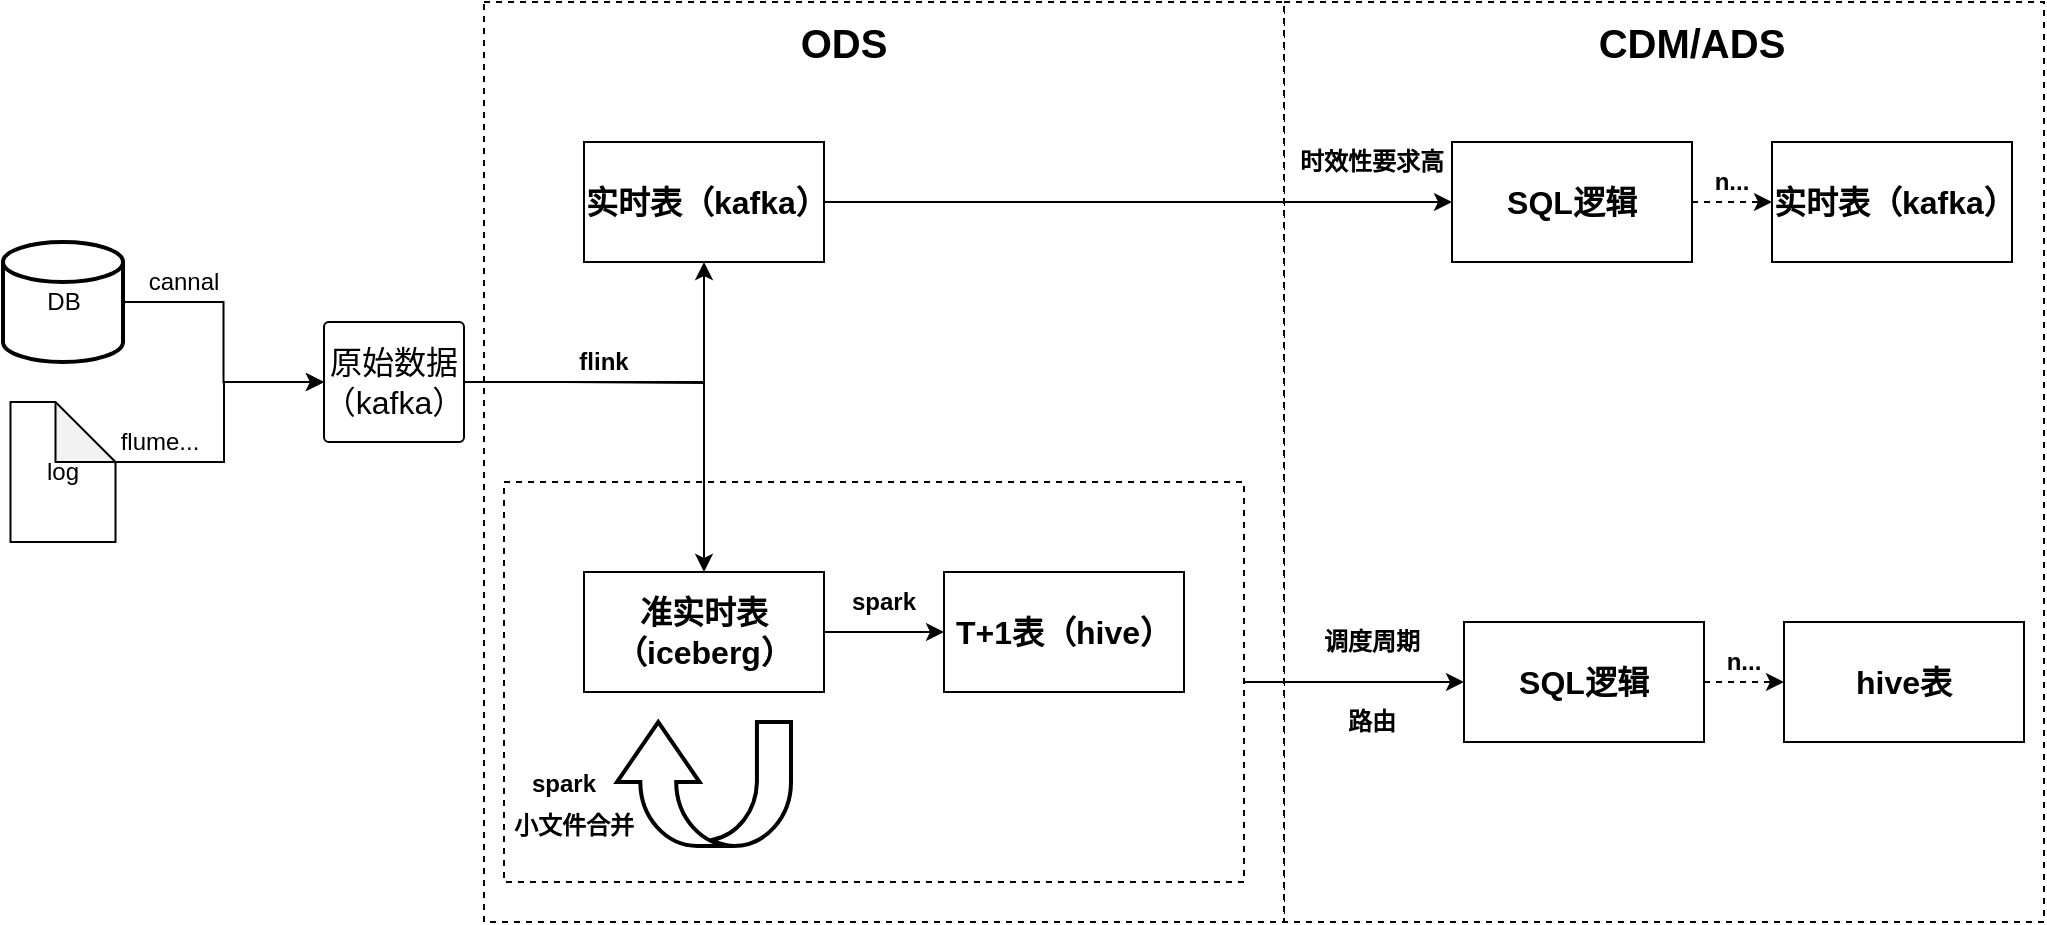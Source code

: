 <mxfile version="20.8.23" type="github">
  <diagram name="第 1 页" id="T3tAwt_vPYVnly3fnjv3">
    <mxGraphModel dx="1949" dy="536" grid="1" gridSize="10" guides="1" tooltips="1" connect="1" arrows="1" fold="1" page="1" pageScale="1" pageWidth="827" pageHeight="1169" math="0" shadow="0">
      <root>
        <mxCell id="0" />
        <mxCell id="1" parent="0" />
        <mxCell id="f1Rn8pXJ9OwuXsxrikAa-1" value="" style="rounded=0;whiteSpace=wrap;html=1;dashed=1;" diagramCategory="general" diagramName="Rectangle" vertex="1" parent="1">
          <mxGeometry x="210" y="240" width="380" height="460" as="geometry" />
        </mxCell>
        <mxCell id="f1Rn8pXJ9OwuXsxrikAa-2" value="" style="rounded=0;whiteSpace=wrap;html=1;dashed=1;" diagramCategory="general" diagramName="Rectangle" vertex="1" parent="1">
          <mxGeometry x="-190" y="240" width="400" height="460" as="geometry" />
        </mxCell>
        <mxCell id="f1Rn8pXJ9OwuXsxrikAa-3" style="edgeStyle=orthogonalEdgeStyle;rounded=0;orthogonalLoop=1;jettySize=auto;html=1;exitX=1;exitY=0.5;exitDx=0;exitDy=0;entryX=0;entryY=0.5;entryDx=0;entryDy=0;" edge="1" parent="1" source="f1Rn8pXJ9OwuXsxrikAa-4" target="f1Rn8pXJ9OwuXsxrikAa-24">
          <mxGeometry relative="1" as="geometry" />
        </mxCell>
        <mxCell id="f1Rn8pXJ9OwuXsxrikAa-4" value="" style="rounded=0;whiteSpace=wrap;html=1;dashed=1;" diagramCategory="general" diagramName="Rectangle" vertex="1" parent="1">
          <mxGeometry x="-180" y="480" width="370" height="200" as="geometry" />
        </mxCell>
        <mxCell id="f1Rn8pXJ9OwuXsxrikAa-5" style="edgeStyle=orthogonalEdgeStyle;rounded=0;orthogonalLoop=1;jettySize=auto;html=1;exitX=1;exitY=0.5;exitDx=0;exitDy=0;entryX=0;entryY=0.5;entryDx=0;entryDy=0;fontSize=20;" edge="1" parent="1" source="f1Rn8pXJ9OwuXsxrikAa-6" target="f1Rn8pXJ9OwuXsxrikAa-29">
          <mxGeometry relative="1" as="geometry" />
        </mxCell>
        <mxCell id="f1Rn8pXJ9OwuXsxrikAa-6" value="&lt;span style=&quot;font-size: 16px;&quot;&gt;实时表（kafka）&lt;/span&gt;" style="rounded=0;whiteSpace=wrap;html=1;fontStyle=1;" diagramCategory="general" diagramName="Rectangle" vertex="1" parent="1">
          <mxGeometry x="-140" y="310" width="120" height="60" as="geometry" />
        </mxCell>
        <mxCell id="f1Rn8pXJ9OwuXsxrikAa-7" style="edgeStyle=orthogonalEdgeStyle;rounded=0;orthogonalLoop=1;jettySize=auto;html=1;exitX=1;exitY=0.5;exitDx=0;exitDy=0;" edge="1" parent="1" target="f1Rn8pXJ9OwuXsxrikAa-6">
          <mxGeometry relative="1" as="geometry">
            <mxPoint x="-150" y="430" as="sourcePoint" />
          </mxGeometry>
        </mxCell>
        <mxCell id="f1Rn8pXJ9OwuXsxrikAa-8" style="edgeStyle=orthogonalEdgeStyle;rounded=0;orthogonalLoop=1;jettySize=auto;html=1;" edge="1" parent="1" source="f1Rn8pXJ9OwuXsxrikAa-15" target="f1Rn8pXJ9OwuXsxrikAa-10">
          <mxGeometry relative="1" as="geometry">
            <mxPoint x="-150" y="430" as="sourcePoint" />
          </mxGeometry>
        </mxCell>
        <mxCell id="f1Rn8pXJ9OwuXsxrikAa-9" style="edgeStyle=orthogonalEdgeStyle;rounded=0;orthogonalLoop=1;jettySize=auto;html=1;exitX=1;exitY=0.5;exitDx=0;exitDy=0;entryX=0;entryY=0.5;entryDx=0;entryDy=0;" edge="1" parent="1" source="f1Rn8pXJ9OwuXsxrikAa-10" target="f1Rn8pXJ9OwuXsxrikAa-21">
          <mxGeometry relative="1" as="geometry" />
        </mxCell>
        <mxCell id="f1Rn8pXJ9OwuXsxrikAa-10" value="&lt;span style=&quot;font-size: 16px;&quot;&gt;准实时表（iceberg）&lt;/span&gt;" style="rounded=0;whiteSpace=wrap;html=1;fontStyle=1;" diagramCategory="general" diagramName="Rectangle" vertex="1" parent="1">
          <mxGeometry x="-140" y="525" width="120" height="60" as="geometry" />
        </mxCell>
        <mxCell id="f1Rn8pXJ9OwuXsxrikAa-11" style="edgeStyle=orthogonalEdgeStyle;rounded=0;orthogonalLoop=1;jettySize=auto;html=1;" edge="1" parent="1" source="f1Rn8pXJ9OwuXsxrikAa-12" target="f1Rn8pXJ9OwuXsxrikAa-15">
          <mxGeometry relative="1" as="geometry" />
        </mxCell>
        <mxCell id="f1Rn8pXJ9OwuXsxrikAa-12" value="DB" style="shape=mxgraph.flowchart.database;whiteSpace=wrap;html=1;fillColor=#ffffff;strokeColor=#000000;strokeWidth=2;" diagramCategory="Flowchart" diagramName="Database" vertex="1" parent="1">
          <mxGeometry x="-430.5" y="360" width="60" height="60" as="geometry" />
        </mxCell>
        <mxCell id="f1Rn8pXJ9OwuXsxrikAa-13" style="edgeStyle=orthogonalEdgeStyle;rounded=0;orthogonalLoop=1;jettySize=auto;html=1;exitX=0;exitY=0;exitDx=52.5;exitDy=30;exitPerimeter=0;entryX=0;entryY=0.5;entryDx=0;entryDy=0;" edge="1" parent="1" source="f1Rn8pXJ9OwuXsxrikAa-14" target="f1Rn8pXJ9OwuXsxrikAa-15">
          <mxGeometry relative="1" as="geometry">
            <Array as="points">
              <mxPoint x="-320" y="470" />
              <mxPoint x="-320" y="430" />
            </Array>
          </mxGeometry>
        </mxCell>
        <mxCell id="f1Rn8pXJ9OwuXsxrikAa-14" value="log" style="shape=note;whiteSpace=wrap;html=1;backgroundOutline=1;darkOpacity=0.05;" diagramCategory="general" diagramName="Note" vertex="1" parent="1">
          <mxGeometry x="-426.75" y="440" width="52.5" height="70" as="geometry" />
        </mxCell>
        <mxCell id="f1Rn8pXJ9OwuXsxrikAa-15" value="&lt;span style=&quot;font-size: 16px;&quot;&gt;原始数据（kafka）&lt;/span&gt;" style="rounded=1;whiteSpace=wrap;html=1;arcSize=4;" diagramCategory="general" diagramName="RoundedRectangle" vertex="1" parent="1">
          <mxGeometry x="-270" y="400" width="70" height="60" as="geometry" />
        </mxCell>
        <mxCell id="f1Rn8pXJ9OwuXsxrikAa-16" value="cannal" style="text;html=1;strokeColor=none;fillColor=none;align=center;verticalAlign=middle;whiteSpace=wrap;rounded=0;" diagramCategory="general" diagramName="text" vertex="1" parent="1">
          <mxGeometry x="-360" y="370" width="40" height="20" as="geometry" />
        </mxCell>
        <mxCell id="f1Rn8pXJ9OwuXsxrikAa-17" value="flume..." style="text;html=1;strokeColor=none;fillColor=none;align=center;verticalAlign=middle;whiteSpace=wrap;rounded=0;" diagramCategory="general" diagramName="text" vertex="1" parent="1">
          <mxGeometry x="-372.5" y="450" width="40" height="20" as="geometry" />
        </mxCell>
        <mxCell id="f1Rn8pXJ9OwuXsxrikAa-18" value="&lt;b&gt;flink&lt;/b&gt;" style="text;html=1;strokeColor=none;fillColor=none;align=center;verticalAlign=middle;whiteSpace=wrap;rounded=0;" diagramCategory="general" diagramName="text" vertex="1" parent="1">
          <mxGeometry x="-150" y="410" width="40" height="20" as="geometry" />
        </mxCell>
        <mxCell id="f1Rn8pXJ9OwuXsxrikAa-19" value="" style="shape=mxgraph.arrows.u_turn_up_arrow;whiteSpace=wrap;html=1;fillColor=#ffffff;strokeColor=#000000;strokeWidth=2;" diagramCategory="arrow" diagramName="UTurnUpArrow" vertex="1" parent="1">
          <mxGeometry x="-123.5" y="600" width="87" height="62" as="geometry" />
        </mxCell>
        <mxCell id="f1Rn8pXJ9OwuXsxrikAa-20" value="&lt;b&gt;spark&lt;/b&gt;" style="text;html=1;strokeColor=none;fillColor=none;align=center;verticalAlign=middle;whiteSpace=wrap;rounded=0;" diagramCategory="general" diagramName="text" vertex="1" parent="1">
          <mxGeometry x="-170" y="621" width="40" height="20" as="geometry" />
        </mxCell>
        <mxCell id="f1Rn8pXJ9OwuXsxrikAa-21" value="&lt;span style=&quot;font-size: 16px;&quot;&gt;T+1表（hive）&lt;/span&gt;" style="rounded=0;whiteSpace=wrap;html=1;fontStyle=1;" diagramCategory="general" diagramName="Rectangle" vertex="1" parent="1">
          <mxGeometry x="40" y="525" width="120" height="60" as="geometry" />
        </mxCell>
        <mxCell id="f1Rn8pXJ9OwuXsxrikAa-22" value="&lt;b&gt;spark&lt;/b&gt;" style="text;html=1;strokeColor=none;fillColor=none;align=center;verticalAlign=middle;whiteSpace=wrap;rounded=0;" diagramCategory="general" diagramName="text" vertex="1" parent="1">
          <mxGeometry x="-10" y="530" width="40" height="20" as="geometry" />
        </mxCell>
        <mxCell id="f1Rn8pXJ9OwuXsxrikAa-23" style="edgeStyle=orthogonalEdgeStyle;rounded=0;orthogonalLoop=1;jettySize=auto;html=1;exitX=1;exitY=0.5;exitDx=0;exitDy=0;fontSize=20;dashed=1;" edge="1" parent="1" source="f1Rn8pXJ9OwuXsxrikAa-24" target="f1Rn8pXJ9OwuXsxrikAa-33">
          <mxGeometry relative="1" as="geometry" />
        </mxCell>
        <mxCell id="f1Rn8pXJ9OwuXsxrikAa-24" value="&lt;font style=&quot;font-size: 16px;&quot;&gt;SQL逻辑&lt;/font&gt;" style="rounded=0;whiteSpace=wrap;html=1;fontStyle=1;" diagramCategory="general" diagramName="Rectangle" vertex="1" parent="1">
          <mxGeometry x="300" y="550" width="120" height="60" as="geometry" />
        </mxCell>
        <mxCell id="f1Rn8pXJ9OwuXsxrikAa-25" value="&lt;b&gt;调度周期&lt;/b&gt;" style="text;html=1;strokeColor=none;fillColor=none;align=center;verticalAlign=middle;whiteSpace=wrap;rounded=0;" diagramCategory="general" diagramName="text" vertex="1" parent="1">
          <mxGeometry x="224" y="550" width="60" height="20" as="geometry" />
        </mxCell>
        <mxCell id="f1Rn8pXJ9OwuXsxrikAa-26" value="&lt;b&gt;小文件合并&lt;/b&gt;" style="text;html=1;strokeColor=none;fillColor=none;align=center;verticalAlign=middle;whiteSpace=wrap;rounded=0;" diagramCategory="general" diagramName="text" vertex="1" parent="1">
          <mxGeometry x="-180" y="642" width="70" height="20" as="geometry" />
        </mxCell>
        <mxCell id="f1Rn8pXJ9OwuXsxrikAa-27" value="ODS" style="text;html=1;strokeColor=none;fillColor=none;align=center;verticalAlign=middle;whiteSpace=wrap;rounded=0;fontStyle=1;fontSize=20;" diagramCategory="general" diagramName="text" vertex="1" parent="1">
          <mxGeometry x="-60" y="250" width="100" height="20" as="geometry" />
        </mxCell>
        <mxCell id="f1Rn8pXJ9OwuXsxrikAa-28" style="edgeStyle=orthogonalEdgeStyle;rounded=0;orthogonalLoop=1;jettySize=auto;html=1;exitX=1;exitY=0.5;exitDx=0;exitDy=0;fontSize=20;dashed=1;" edge="1" parent="1" source="f1Rn8pXJ9OwuXsxrikAa-29" target="f1Rn8pXJ9OwuXsxrikAa-32">
          <mxGeometry relative="1" as="geometry" />
        </mxCell>
        <mxCell id="f1Rn8pXJ9OwuXsxrikAa-29" value="&lt;span style=&quot;font-size: 16px;&quot;&gt;SQL逻辑&lt;/span&gt;" style="rounded=0;whiteSpace=wrap;html=1;fontStyle=1;" diagramCategory="general" diagramName="Rectangle" vertex="1" parent="1">
          <mxGeometry x="294" y="310" width="120" height="60" as="geometry" />
        </mxCell>
        <mxCell id="f1Rn8pXJ9OwuXsxrikAa-30" value="&lt;b&gt;时效性要求高&lt;/b&gt;" style="text;html=1;strokeColor=none;fillColor=none;align=center;verticalAlign=middle;whiteSpace=wrap;rounded=0;" diagramCategory="general" diagramName="text" vertex="1" parent="1">
          <mxGeometry x="214" y="310" width="80" height="20" as="geometry" />
        </mxCell>
        <mxCell id="f1Rn8pXJ9OwuXsxrikAa-31" value="CDM/ADS" style="text;html=1;strokeColor=none;fillColor=none;align=center;verticalAlign=middle;whiteSpace=wrap;rounded=0;fontStyle=1;fontSize=20;" diagramCategory="general" diagramName="text" vertex="1" parent="1">
          <mxGeometry x="364" y="250" width="100" height="20" as="geometry" />
        </mxCell>
        <mxCell id="f1Rn8pXJ9OwuXsxrikAa-32" value="&lt;span style=&quot;font-size: 16px;&quot;&gt;实时表（kafka）&lt;/span&gt;" style="rounded=0;whiteSpace=wrap;html=1;fontStyle=1;" diagramCategory="general" diagramName="Rectangle" vertex="1" parent="1">
          <mxGeometry x="454" y="310" width="120" height="60" as="geometry" />
        </mxCell>
        <mxCell id="f1Rn8pXJ9OwuXsxrikAa-33" value="&lt;span style=&quot;font-size: 16px;&quot;&gt;hive表&lt;/span&gt;" style="rounded=0;whiteSpace=wrap;html=1;fontStyle=1;" diagramCategory="general" diagramName="Rectangle" vertex="1" parent="1">
          <mxGeometry x="460" y="550" width="120" height="60" as="geometry" />
        </mxCell>
        <mxCell id="f1Rn8pXJ9OwuXsxrikAa-34" value="n..." style="text;html=1;strokeColor=none;fillColor=none;align=center;verticalAlign=middle;whiteSpace=wrap;rounded=0;fontStyle=1;" diagramCategory="general" diagramName="text" vertex="1" parent="1">
          <mxGeometry x="414" y="320" width="40" height="20" as="geometry" />
        </mxCell>
        <mxCell id="f1Rn8pXJ9OwuXsxrikAa-35" value="&lt;b&gt;路由&lt;/b&gt;" style="text;html=1;strokeColor=none;fillColor=none;align=center;verticalAlign=middle;whiteSpace=wrap;rounded=0;" diagramCategory="general" diagramName="text" vertex="1" parent="1">
          <mxGeometry x="224" y="590" width="60" height="20" as="geometry" />
        </mxCell>
        <mxCell id="f1Rn8pXJ9OwuXsxrikAa-36" value="n..." style="text;html=1;strokeColor=none;fillColor=none;align=center;verticalAlign=middle;whiteSpace=wrap;rounded=0;fontStyle=1;" diagramCategory="general" diagramName="text" vertex="1" parent="1">
          <mxGeometry x="420" y="560" width="40" height="20" as="geometry" />
        </mxCell>
      </root>
    </mxGraphModel>
  </diagram>
</mxfile>

